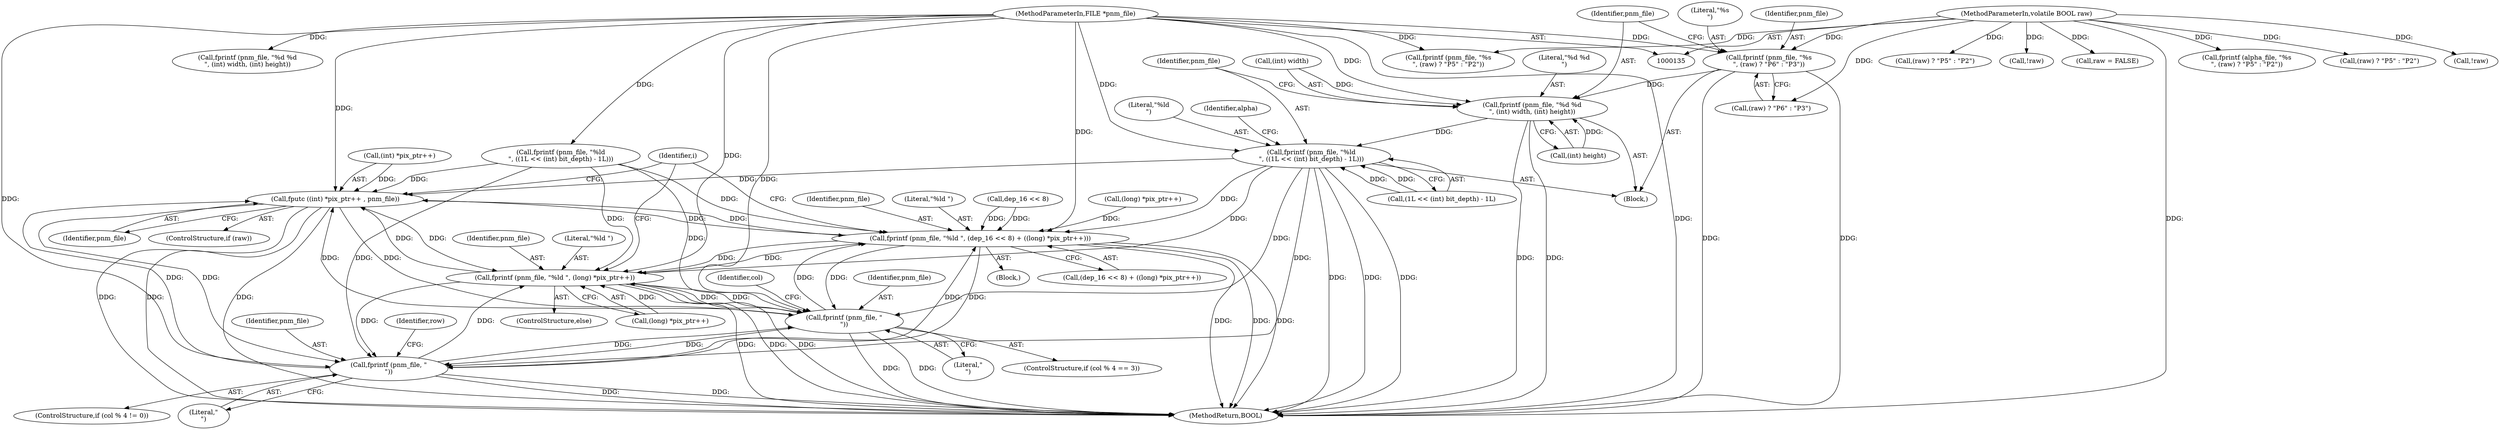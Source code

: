 digraph "0_Android_9d4853418ab2f754c2b63e091c29c5529b8b86ca_157@API" {
"1000535" [label="(Call,fprintf (pnm_file, \"%s\n\", (raw) ? \"P6\" : \"P3\"))"];
"1000137" [label="(MethodParameterIn,FILE *pnm_file)"];
"1000139" [label="(MethodParameterIn,volatile BOOL raw)"];
"1000542" [label="(Call,fprintf (pnm_file, \"%d %d\n\", (int) width, (int) height))"];
"1000551" [label="(Call,fprintf (pnm_file, \"%ld\n\", ((1L << (int) bit_depth) - 1L)))"];
"1000639" [label="(Call,fputc ((int) *pix_ptr++ , pnm_file))"];
"1000659" [label="(Call,fprintf (pnm_file, \"%ld \", (dep_16 << 8) + ((long) *pix_ptr++)))"];
"1000672" [label="(Call,fprintf (pnm_file, \"%ld \", (long) *pix_ptr++))"];
"1000749" [label="(Call,fprintf (pnm_file, \"\n\"))"];
"1000761" [label="(Call,fprintf (pnm_file, \"\n\"))"];
"1000761" [label="(Call,fprintf (pnm_file, \"\n\"))"];
"1000542" [label="(Call,fprintf (pnm_file, \"%d %d\n\", (int) width, (int) height))"];
"1000751" [label="(Literal,\"\n\")"];
"1000763" [label="(Literal,\"\n\")"];
"1000502" [label="(Call,(raw) ? \"P5\" : \"P2\")"];
"1000563" [label="(Identifier,alpha)"];
"1000753" [label="(Call,!raw)"];
"1000645" [label="(Identifier,pnm_file)"];
"1000663" [label="(Call,dep_16 << 8)"];
"1000515" [label="(Call,fprintf (pnm_file, \"%ld\n\", ((1L << (int) bit_depth) - 1L)))"];
"1000666" [label="(Call,(long) *pix_ptr++)"];
"1000611" [label="(Identifier,row)"];
"1000672" [label="(Call,fprintf (pnm_file, \"%ld \", (long) *pix_ptr++))"];
"1000545" [label="(Call,(int) width)"];
"1000537" [label="(Literal,\"%s\n\")"];
"1000554" [label="(Call,(1L << (int) bit_depth) - 1L)"];
"1000661" [label="(Literal,\"%ld \")"];
"1000551" [label="(Call,fprintf (pnm_file, \"%ld\n\", ((1L << (int) bit_depth) - 1L)))"];
"1000743" [label="(ControlStructure,if (col % 4 == 3))"];
"1000506" [label="(Call,fprintf (pnm_file, \"%d %d\n\", (int) width, (int) height))"];
"1000640" [label="(Call,(int) *pix_ptr++)"];
"1000534" [label="(Block,)"];
"1000651" [label="(Block,)"];
"1000662" [label="(Call,(dep_16 << 8) + ((long) *pix_ptr++))"];
"1000639" [label="(Call,fputc ((int) *pix_ptr++ , pnm_file))"];
"1000536" [label="(Identifier,pnm_file)"];
"1000553" [label="(Literal,\"%ld\n\")"];
"1000137" [label="(MethodParameterIn,FILE *pnm_file)"];
"1000637" [label="(ControlStructure,if (raw))"];
"1000548" [label="(Call,(int) height)"];
"1000552" [label="(Identifier,pnm_file)"];
"1000623" [label="(Identifier,col)"];
"1000575" [label="(Call,(raw) ? \"P5\" : \"P2\")"];
"1000635" [label="(Identifier,i)"];
"1000675" [label="(Call,(long) *pix_ptr++)"];
"1000741" [label="(Call,!raw)"];
"1000335" [label="(Call,raw = FALSE)"];
"1000499" [label="(Call,fprintf (pnm_file, \"%s\n\", (raw) ? \"P5\" : \"P2\"))"];
"1000544" [label="(Literal,\"%d %d\n\")"];
"1000535" [label="(Call,fprintf (pnm_file, \"%s\n\", (raw) ? \"P6\" : \"P3\"))"];
"1000660" [label="(Identifier,pnm_file)"];
"1000671" [label="(ControlStructure,else)"];
"1000673" [label="(Identifier,pnm_file)"];
"1000538" [label="(Call,(raw) ? \"P6\" : \"P3\")"];
"1000543" [label="(Identifier,pnm_file)"];
"1000674" [label="(Literal,\"%ld \")"];
"1000749" [label="(Call,fprintf (pnm_file, \"\n\"))"];
"1000139" [label="(MethodParameterIn,volatile BOOL raw)"];
"1000782" [label="(MethodReturn,BOOL)"];
"1000572" [label="(Call,fprintf (alpha_file, \"%s\n\", (raw) ? \"P5\" : \"P2\"))"];
"1000755" [label="(ControlStructure,if (col % 4 != 0))"];
"1000762" [label="(Identifier,pnm_file)"];
"1000750" [label="(Identifier,pnm_file)"];
"1000659" [label="(Call,fprintf (pnm_file, \"%ld \", (dep_16 << 8) + ((long) *pix_ptr++)))"];
"1000535" -> "1000534"  [label="AST: "];
"1000535" -> "1000538"  [label="CFG: "];
"1000536" -> "1000535"  [label="AST: "];
"1000537" -> "1000535"  [label="AST: "];
"1000538" -> "1000535"  [label="AST: "];
"1000543" -> "1000535"  [label="CFG: "];
"1000535" -> "1000782"  [label="DDG: "];
"1000535" -> "1000782"  [label="DDG: "];
"1000137" -> "1000535"  [label="DDG: "];
"1000139" -> "1000535"  [label="DDG: "];
"1000535" -> "1000542"  [label="DDG: "];
"1000137" -> "1000135"  [label="AST: "];
"1000137" -> "1000782"  [label="DDG: "];
"1000137" -> "1000499"  [label="DDG: "];
"1000137" -> "1000506"  [label="DDG: "];
"1000137" -> "1000515"  [label="DDG: "];
"1000137" -> "1000542"  [label="DDG: "];
"1000137" -> "1000551"  [label="DDG: "];
"1000137" -> "1000639"  [label="DDG: "];
"1000137" -> "1000659"  [label="DDG: "];
"1000137" -> "1000672"  [label="DDG: "];
"1000137" -> "1000749"  [label="DDG: "];
"1000137" -> "1000761"  [label="DDG: "];
"1000139" -> "1000135"  [label="AST: "];
"1000139" -> "1000782"  [label="DDG: "];
"1000139" -> "1000335"  [label="DDG: "];
"1000139" -> "1000499"  [label="DDG: "];
"1000139" -> "1000502"  [label="DDG: "];
"1000139" -> "1000538"  [label="DDG: "];
"1000139" -> "1000572"  [label="DDG: "];
"1000139" -> "1000575"  [label="DDG: "];
"1000139" -> "1000741"  [label="DDG: "];
"1000139" -> "1000753"  [label="DDG: "];
"1000542" -> "1000534"  [label="AST: "];
"1000542" -> "1000548"  [label="CFG: "];
"1000543" -> "1000542"  [label="AST: "];
"1000544" -> "1000542"  [label="AST: "];
"1000545" -> "1000542"  [label="AST: "];
"1000548" -> "1000542"  [label="AST: "];
"1000552" -> "1000542"  [label="CFG: "];
"1000542" -> "1000782"  [label="DDG: "];
"1000542" -> "1000782"  [label="DDG: "];
"1000545" -> "1000542"  [label="DDG: "];
"1000548" -> "1000542"  [label="DDG: "];
"1000542" -> "1000551"  [label="DDG: "];
"1000551" -> "1000534"  [label="AST: "];
"1000551" -> "1000554"  [label="CFG: "];
"1000552" -> "1000551"  [label="AST: "];
"1000553" -> "1000551"  [label="AST: "];
"1000554" -> "1000551"  [label="AST: "];
"1000563" -> "1000551"  [label="CFG: "];
"1000551" -> "1000782"  [label="DDG: "];
"1000551" -> "1000782"  [label="DDG: "];
"1000551" -> "1000782"  [label="DDG: "];
"1000554" -> "1000551"  [label="DDG: "];
"1000554" -> "1000551"  [label="DDG: "];
"1000551" -> "1000639"  [label="DDG: "];
"1000551" -> "1000659"  [label="DDG: "];
"1000551" -> "1000672"  [label="DDG: "];
"1000551" -> "1000749"  [label="DDG: "];
"1000551" -> "1000761"  [label="DDG: "];
"1000639" -> "1000637"  [label="AST: "];
"1000639" -> "1000645"  [label="CFG: "];
"1000640" -> "1000639"  [label="AST: "];
"1000645" -> "1000639"  [label="AST: "];
"1000635" -> "1000639"  [label="CFG: "];
"1000639" -> "1000782"  [label="DDG: "];
"1000639" -> "1000782"  [label="DDG: "];
"1000639" -> "1000782"  [label="DDG: "];
"1000640" -> "1000639"  [label="DDG: "];
"1000761" -> "1000639"  [label="DDG: "];
"1000659" -> "1000639"  [label="DDG: "];
"1000749" -> "1000639"  [label="DDG: "];
"1000515" -> "1000639"  [label="DDG: "];
"1000672" -> "1000639"  [label="DDG: "];
"1000639" -> "1000659"  [label="DDG: "];
"1000639" -> "1000672"  [label="DDG: "];
"1000639" -> "1000749"  [label="DDG: "];
"1000639" -> "1000761"  [label="DDG: "];
"1000659" -> "1000651"  [label="AST: "];
"1000659" -> "1000662"  [label="CFG: "];
"1000660" -> "1000659"  [label="AST: "];
"1000661" -> "1000659"  [label="AST: "];
"1000662" -> "1000659"  [label="AST: "];
"1000635" -> "1000659"  [label="CFG: "];
"1000659" -> "1000782"  [label="DDG: "];
"1000659" -> "1000782"  [label="DDG: "];
"1000659" -> "1000782"  [label="DDG: "];
"1000761" -> "1000659"  [label="DDG: "];
"1000749" -> "1000659"  [label="DDG: "];
"1000515" -> "1000659"  [label="DDG: "];
"1000672" -> "1000659"  [label="DDG: "];
"1000663" -> "1000659"  [label="DDG: "];
"1000663" -> "1000659"  [label="DDG: "];
"1000666" -> "1000659"  [label="DDG: "];
"1000659" -> "1000672"  [label="DDG: "];
"1000659" -> "1000749"  [label="DDG: "];
"1000659" -> "1000761"  [label="DDG: "];
"1000672" -> "1000671"  [label="AST: "];
"1000672" -> "1000675"  [label="CFG: "];
"1000673" -> "1000672"  [label="AST: "];
"1000674" -> "1000672"  [label="AST: "];
"1000675" -> "1000672"  [label="AST: "];
"1000635" -> "1000672"  [label="CFG: "];
"1000672" -> "1000782"  [label="DDG: "];
"1000672" -> "1000782"  [label="DDG: "];
"1000672" -> "1000782"  [label="DDG: "];
"1000761" -> "1000672"  [label="DDG: "];
"1000749" -> "1000672"  [label="DDG: "];
"1000515" -> "1000672"  [label="DDG: "];
"1000675" -> "1000672"  [label="DDG: "];
"1000672" -> "1000749"  [label="DDG: "];
"1000672" -> "1000761"  [label="DDG: "];
"1000749" -> "1000743"  [label="AST: "];
"1000749" -> "1000751"  [label="CFG: "];
"1000750" -> "1000749"  [label="AST: "];
"1000751" -> "1000749"  [label="AST: "];
"1000623" -> "1000749"  [label="CFG: "];
"1000749" -> "1000782"  [label="DDG: "];
"1000749" -> "1000782"  [label="DDG: "];
"1000761" -> "1000749"  [label="DDG: "];
"1000515" -> "1000749"  [label="DDG: "];
"1000749" -> "1000761"  [label="DDG: "];
"1000761" -> "1000755"  [label="AST: "];
"1000761" -> "1000763"  [label="CFG: "];
"1000762" -> "1000761"  [label="AST: "];
"1000763" -> "1000761"  [label="AST: "];
"1000611" -> "1000761"  [label="CFG: "];
"1000761" -> "1000782"  [label="DDG: "];
"1000761" -> "1000782"  [label="DDG: "];
"1000515" -> "1000761"  [label="DDG: "];
}
